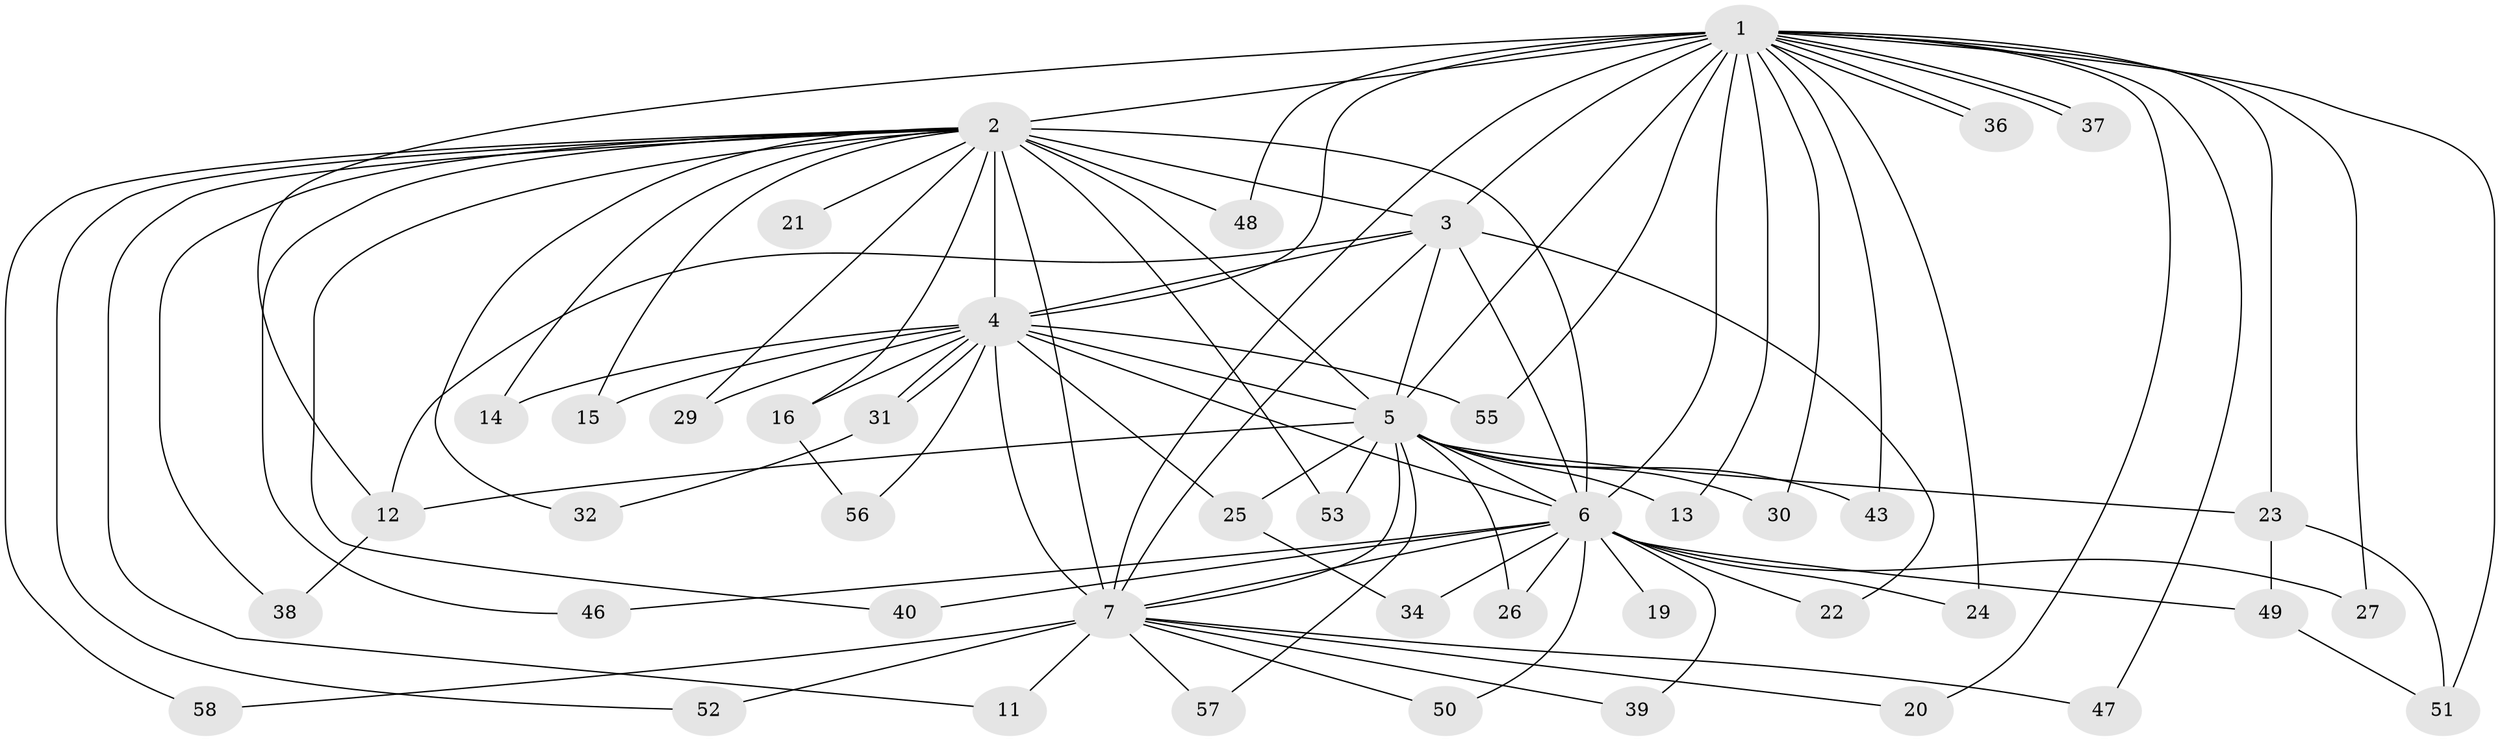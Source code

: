 // Generated by graph-tools (version 1.1) at 2025/23/03/03/25 07:23:44]
// undirected, 45 vertices, 97 edges
graph export_dot {
graph [start="1"]
  node [color=gray90,style=filled];
  1 [super="+44"];
  2 [super="+10"];
  3 [super="+33"];
  4 [super="+9"];
  5 [super="+41"];
  6 [super="+8"];
  7 [super="+18"];
  11;
  12 [super="+28"];
  13 [super="+17"];
  14;
  15;
  16 [super="+42"];
  19;
  20;
  21;
  22;
  23 [super="+45"];
  24;
  25 [super="+35"];
  26;
  27;
  29;
  30;
  31;
  32;
  34;
  36;
  37;
  38;
  39;
  40;
  43;
  46;
  47;
  48;
  49 [super="+54"];
  50;
  51;
  52;
  53;
  55;
  56;
  57;
  58;
  1 -- 2 [weight=2];
  1 -- 3;
  1 -- 4 [weight=2];
  1 -- 5;
  1 -- 6 [weight=2];
  1 -- 7 [weight=2];
  1 -- 12;
  1 -- 13;
  1 -- 20;
  1 -- 23;
  1 -- 24;
  1 -- 27;
  1 -- 30;
  1 -- 36;
  1 -- 36;
  1 -- 37;
  1 -- 37;
  1 -- 43;
  1 -- 47;
  1 -- 48;
  1 -- 55;
  1 -- 51;
  2 -- 3 [weight=2];
  2 -- 4 [weight=4];
  2 -- 5 [weight=3];
  2 -- 6 [weight=4];
  2 -- 7 [weight=2];
  2 -- 11;
  2 -- 14;
  2 -- 15;
  2 -- 21 [weight=2];
  2 -- 53;
  2 -- 29;
  2 -- 32;
  2 -- 38;
  2 -- 40;
  2 -- 46;
  2 -- 48;
  2 -- 52;
  2 -- 58;
  2 -- 16;
  3 -- 4 [weight=3];
  3 -- 5;
  3 -- 6 [weight=2];
  3 -- 7;
  3 -- 22;
  3 -- 12;
  4 -- 5 [weight=2];
  4 -- 6 [weight=4];
  4 -- 7 [weight=3];
  4 -- 14;
  4 -- 16 [weight=2];
  4 -- 25;
  4 -- 29;
  4 -- 31;
  4 -- 31;
  4 -- 55;
  4 -- 56;
  4 -- 15;
  5 -- 6 [weight=2];
  5 -- 7;
  5 -- 12;
  5 -- 13 [weight=2];
  5 -- 23 [weight=2];
  5 -- 25 [weight=2];
  5 -- 26;
  5 -- 30;
  5 -- 43;
  5 -- 57;
  5 -- 53;
  6 -- 7 [weight=2];
  6 -- 19 [weight=2];
  6 -- 22;
  6 -- 26;
  6 -- 34;
  6 -- 49;
  6 -- 39;
  6 -- 40;
  6 -- 46;
  6 -- 50;
  6 -- 24;
  6 -- 27;
  7 -- 11;
  7 -- 20;
  7 -- 39;
  7 -- 52;
  7 -- 57;
  7 -- 58;
  7 -- 50;
  7 -- 47;
  12 -- 38;
  16 -- 56;
  23 -- 49;
  23 -- 51;
  25 -- 34;
  31 -- 32;
  49 -- 51;
}
